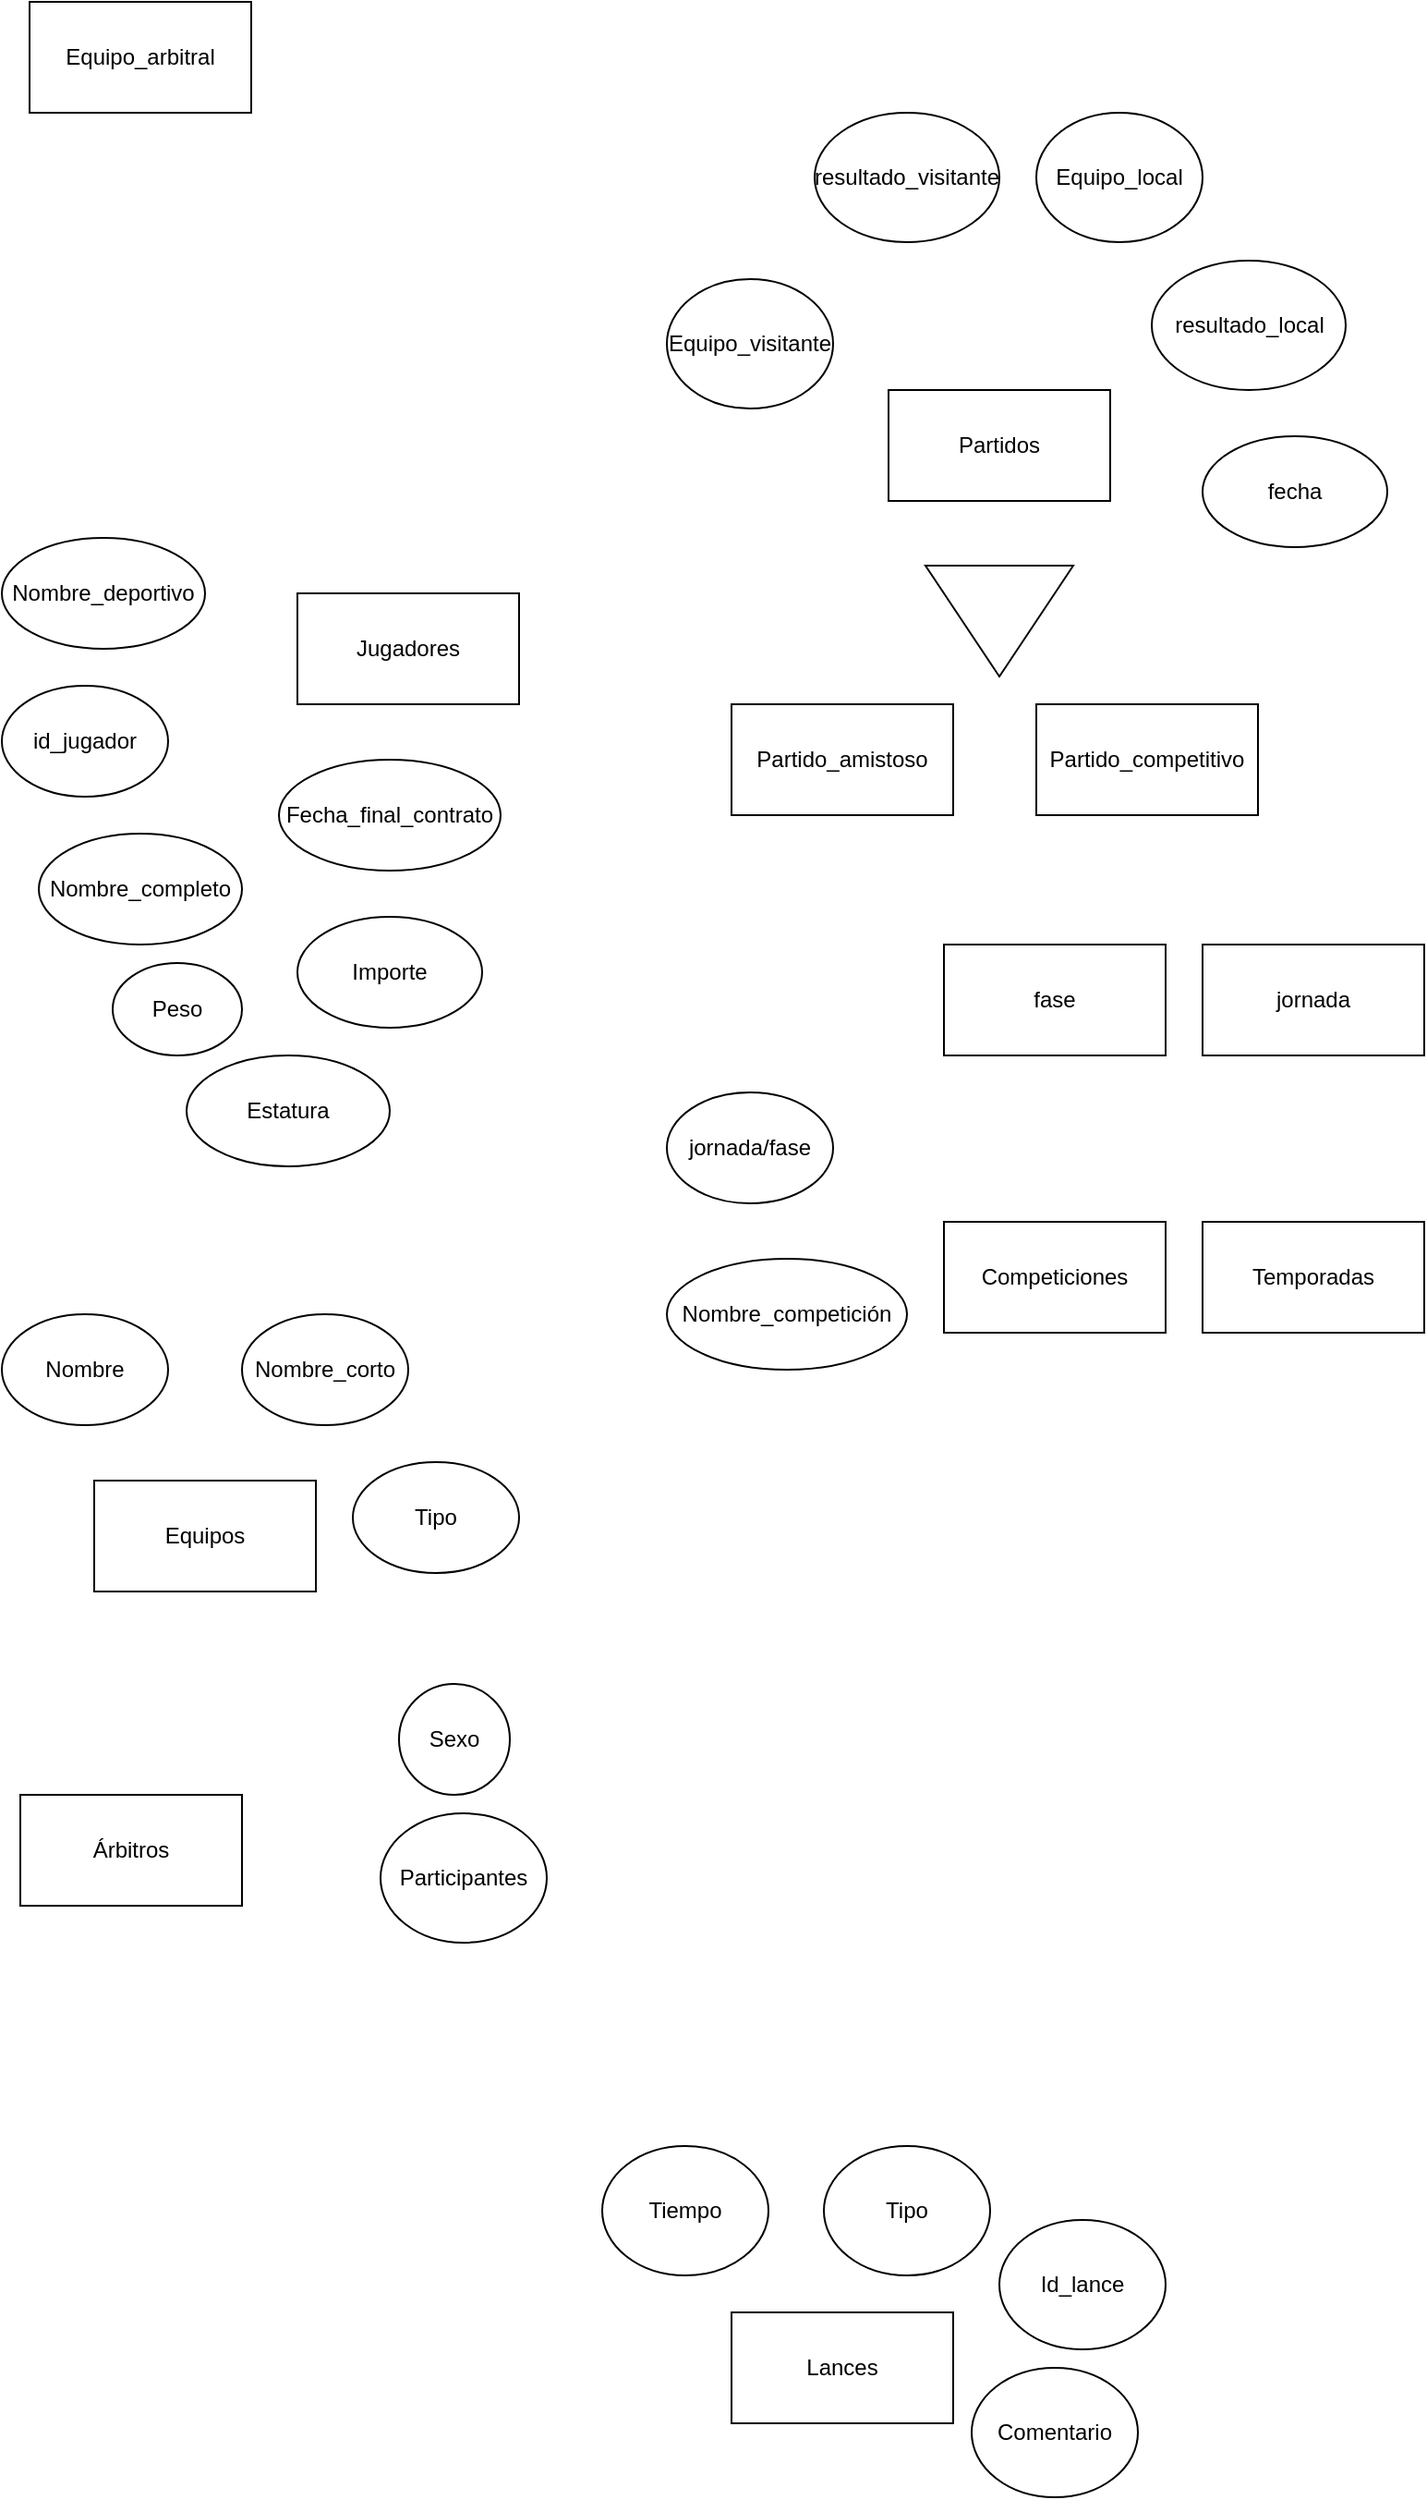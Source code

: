 <mxfile version="25.0.1">
  <diagram id="R2lEEEUBdFMjLlhIrx00" name="Page-1">
    <mxGraphModel dx="961" dy="2031" grid="1" gridSize="10" guides="1" tooltips="1" connect="1" arrows="1" fold="1" page="1" pageScale="1" pageWidth="850" pageHeight="1100" math="0" shadow="0" extFonts="Permanent Marker^https://fonts.googleapis.com/css?family=Permanent+Marker">
      <root>
        <mxCell id="0" />
        <mxCell id="1" parent="0" />
        <mxCell id="04urakdWcX9fBKobl6bI-1" value="Partidos" style="rounded=0;whiteSpace=wrap;html=1;" parent="1" vertex="1">
          <mxGeometry x="560" y="-560" width="120" height="60" as="geometry" />
        </mxCell>
        <mxCell id="04urakdWcX9fBKobl6bI-2" value="Equipos" style="rounded=0;whiteSpace=wrap;html=1;" parent="1" vertex="1">
          <mxGeometry x="130" y="30" width="120" height="60" as="geometry" />
        </mxCell>
        <mxCell id="04urakdWcX9fBKobl6bI-4" value="Equipo_local" style="ellipse;whiteSpace=wrap;html=1;" parent="1" vertex="1">
          <mxGeometry x="640" y="-710" width="90" height="70" as="geometry" />
        </mxCell>
        <mxCell id="04urakdWcX9fBKobl6bI-5" value="Equipo_visitante" style="ellipse;whiteSpace=wrap;html=1;" parent="1" vertex="1">
          <mxGeometry x="440" y="-620" width="90" height="70" as="geometry" />
        </mxCell>
        <mxCell id="04urakdWcX9fBKobl6bI-6" value="Nombre" style="ellipse;whiteSpace=wrap;html=1;" parent="1" vertex="1">
          <mxGeometry x="80" y="-60" width="90" height="60" as="geometry" />
        </mxCell>
        <mxCell id="04urakdWcX9fBKobl6bI-7" value="Nombre_corto" style="ellipse;whiteSpace=wrap;html=1;" parent="1" vertex="1">
          <mxGeometry x="210" y="-60" width="90" height="60" as="geometry" />
        </mxCell>
        <mxCell id="04urakdWcX9fBKobl6bI-8" value="Tipo" style="ellipse;whiteSpace=wrap;html=1;" parent="1" vertex="1">
          <mxGeometry x="270" y="20" width="90" height="60" as="geometry" />
        </mxCell>
        <mxCell id="04urakdWcX9fBKobl6bI-9" value="Competiciones" style="rounded=0;whiteSpace=wrap;html=1;" parent="1" vertex="1">
          <mxGeometry x="590" y="-110" width="120" height="60" as="geometry" />
        </mxCell>
        <mxCell id="04urakdWcX9fBKobl6bI-11" value="Temporadas" style="rounded=0;whiteSpace=wrap;html=1;" parent="1" vertex="1">
          <mxGeometry x="730" y="-110" width="120" height="60" as="geometry" />
        </mxCell>
        <mxCell id="04urakdWcX9fBKobl6bI-12" value="Participantes" style="ellipse;whiteSpace=wrap;html=1;" parent="1" vertex="1">
          <mxGeometry x="285" y="210" width="90" height="70" as="geometry" />
        </mxCell>
        <mxCell id="04urakdWcX9fBKobl6bI-13" value="Sexo" style="ellipse;whiteSpace=wrap;html=1;" parent="1" vertex="1">
          <mxGeometry x="295" y="140" width="60" height="60" as="geometry" />
        </mxCell>
        <mxCell id="04urakdWcX9fBKobl6bI-14" value="Nombre_competición" style="ellipse;whiteSpace=wrap;html=1;" parent="1" vertex="1">
          <mxGeometry x="440" y="-90" width="130" height="60" as="geometry" />
        </mxCell>
        <mxCell id="04urakdWcX9fBKobl6bI-15" value="Árbitros" style="rounded=0;whiteSpace=wrap;html=1;" parent="1" vertex="1">
          <mxGeometry x="90" y="200" width="120" height="60" as="geometry" />
        </mxCell>
        <mxCell id="04urakdWcX9fBKobl6bI-16" value="Equipo_arbitral" style="rounded=0;whiteSpace=wrap;html=1;" parent="1" vertex="1">
          <mxGeometry x="95" y="-770" width="120" height="60" as="geometry" />
        </mxCell>
        <mxCell id="04urakdWcX9fBKobl6bI-17" value="Jugadores" style="rounded=0;whiteSpace=wrap;html=1;" parent="1" vertex="1">
          <mxGeometry x="240" y="-450" width="120" height="60" as="geometry" />
        </mxCell>
        <mxCell id="04urakdWcX9fBKobl6bI-18" value="Nombre_completo" style="ellipse;whiteSpace=wrap;html=1;" parent="1" vertex="1">
          <mxGeometry x="100" y="-320" width="110" height="60" as="geometry" />
        </mxCell>
        <mxCell id="04urakdWcX9fBKobl6bI-19" value="Nombre_deportivo" style="ellipse;whiteSpace=wrap;html=1;" parent="1" vertex="1">
          <mxGeometry x="80" y="-480" width="110" height="60" as="geometry" />
        </mxCell>
        <mxCell id="04urakdWcX9fBKobl6bI-20" value="id_jugador" style="ellipse;whiteSpace=wrap;html=1;" parent="1" vertex="1">
          <mxGeometry x="80" y="-400" width="90" height="60" as="geometry" />
        </mxCell>
        <mxCell id="04urakdWcX9fBKobl6bI-21" value="Peso" style="ellipse;whiteSpace=wrap;html=1;" parent="1" vertex="1">
          <mxGeometry x="140" y="-250" width="70" height="50" as="geometry" />
        </mxCell>
        <mxCell id="04urakdWcX9fBKobl6bI-22" value="Estatura" style="ellipse;whiteSpace=wrap;html=1;" parent="1" vertex="1">
          <mxGeometry x="180" y="-200" width="110" height="60" as="geometry" />
        </mxCell>
        <mxCell id="04urakdWcX9fBKobl6bI-23" value="Fecha_final_contrato" style="ellipse;whiteSpace=wrap;html=1;" parent="1" vertex="1">
          <mxGeometry x="230" y="-360" width="120" height="60" as="geometry" />
        </mxCell>
        <mxCell id="04urakdWcX9fBKobl6bI-24" value="Importe" style="ellipse;whiteSpace=wrap;html=1;" parent="1" vertex="1">
          <mxGeometry x="240" y="-275" width="100" height="60" as="geometry" />
        </mxCell>
        <mxCell id="04urakdWcX9fBKobl6bI-25" value="Lances" style="rounded=0;whiteSpace=wrap;html=1;" parent="1" vertex="1">
          <mxGeometry x="475" y="480" width="120" height="60" as="geometry" />
        </mxCell>
        <mxCell id="04urakdWcX9fBKobl6bI-26" value="Tipo" style="ellipse;whiteSpace=wrap;html=1;" parent="1" vertex="1">
          <mxGeometry x="525" y="390" width="90" height="70" as="geometry" />
        </mxCell>
        <mxCell id="04urakdWcX9fBKobl6bI-27" value="Tiempo" style="ellipse;whiteSpace=wrap;html=1;" parent="1" vertex="1">
          <mxGeometry x="405" y="390" width="90" height="70" as="geometry" />
        </mxCell>
        <mxCell id="04urakdWcX9fBKobl6bI-28" value="Id_lance" style="ellipse;whiteSpace=wrap;html=1;" parent="1" vertex="1">
          <mxGeometry x="620" y="430" width="90" height="70" as="geometry" />
        </mxCell>
        <mxCell id="04urakdWcX9fBKobl6bI-29" value="Comentario" style="ellipse;whiteSpace=wrap;html=1;" parent="1" vertex="1">
          <mxGeometry x="605" y="510" width="90" height="70" as="geometry" />
        </mxCell>
        <mxCell id="inNDsGXoUcWYAkGI4Rf3-1" value="fecha" style="ellipse;whiteSpace=wrap;html=1;" vertex="1" parent="1">
          <mxGeometry x="730" y="-535" width="100" height="60" as="geometry" />
        </mxCell>
        <mxCell id="inNDsGXoUcWYAkGI4Rf3-2" value="resultado_local" style="ellipse;whiteSpace=wrap;html=1;" vertex="1" parent="1">
          <mxGeometry x="702.5" y="-630" width="105" height="70" as="geometry" />
        </mxCell>
        <mxCell id="inNDsGXoUcWYAkGI4Rf3-3" value="jornada/fase" style="ellipse;whiteSpace=wrap;html=1;" vertex="1" parent="1">
          <mxGeometry x="440" y="-180" width="90" height="60" as="geometry" />
        </mxCell>
        <mxCell id="inNDsGXoUcWYAkGI4Rf3-6" value="resultado_visitante" style="ellipse;whiteSpace=wrap;html=1;" vertex="1" parent="1">
          <mxGeometry x="520" y="-710" width="100" height="70" as="geometry" />
        </mxCell>
        <mxCell id="inNDsGXoUcWYAkGI4Rf3-7" value="fase" style="rounded=0;whiteSpace=wrap;html=1;" vertex="1" parent="1">
          <mxGeometry x="590" y="-260" width="120" height="60" as="geometry" />
        </mxCell>
        <mxCell id="inNDsGXoUcWYAkGI4Rf3-8" value="jornada" style="rounded=0;whiteSpace=wrap;html=1;" vertex="1" parent="1">
          <mxGeometry x="730" y="-260" width="120" height="60" as="geometry" />
        </mxCell>
        <mxCell id="inNDsGXoUcWYAkGI4Rf3-9" value="" style="triangle;whiteSpace=wrap;html=1;rotation=90;" vertex="1" parent="1">
          <mxGeometry x="590" y="-475" width="60" height="80" as="geometry" />
        </mxCell>
        <mxCell id="inNDsGXoUcWYAkGI4Rf3-10" value="Partido_competitivo" style="rounded=0;whiteSpace=wrap;html=1;" vertex="1" parent="1">
          <mxGeometry x="640" y="-390" width="120" height="60" as="geometry" />
        </mxCell>
        <mxCell id="inNDsGXoUcWYAkGI4Rf3-11" value="Partido_amistoso" style="rounded=0;whiteSpace=wrap;html=1;" vertex="1" parent="1">
          <mxGeometry x="475" y="-390" width="120" height="60" as="geometry" />
        </mxCell>
      </root>
    </mxGraphModel>
  </diagram>
</mxfile>
